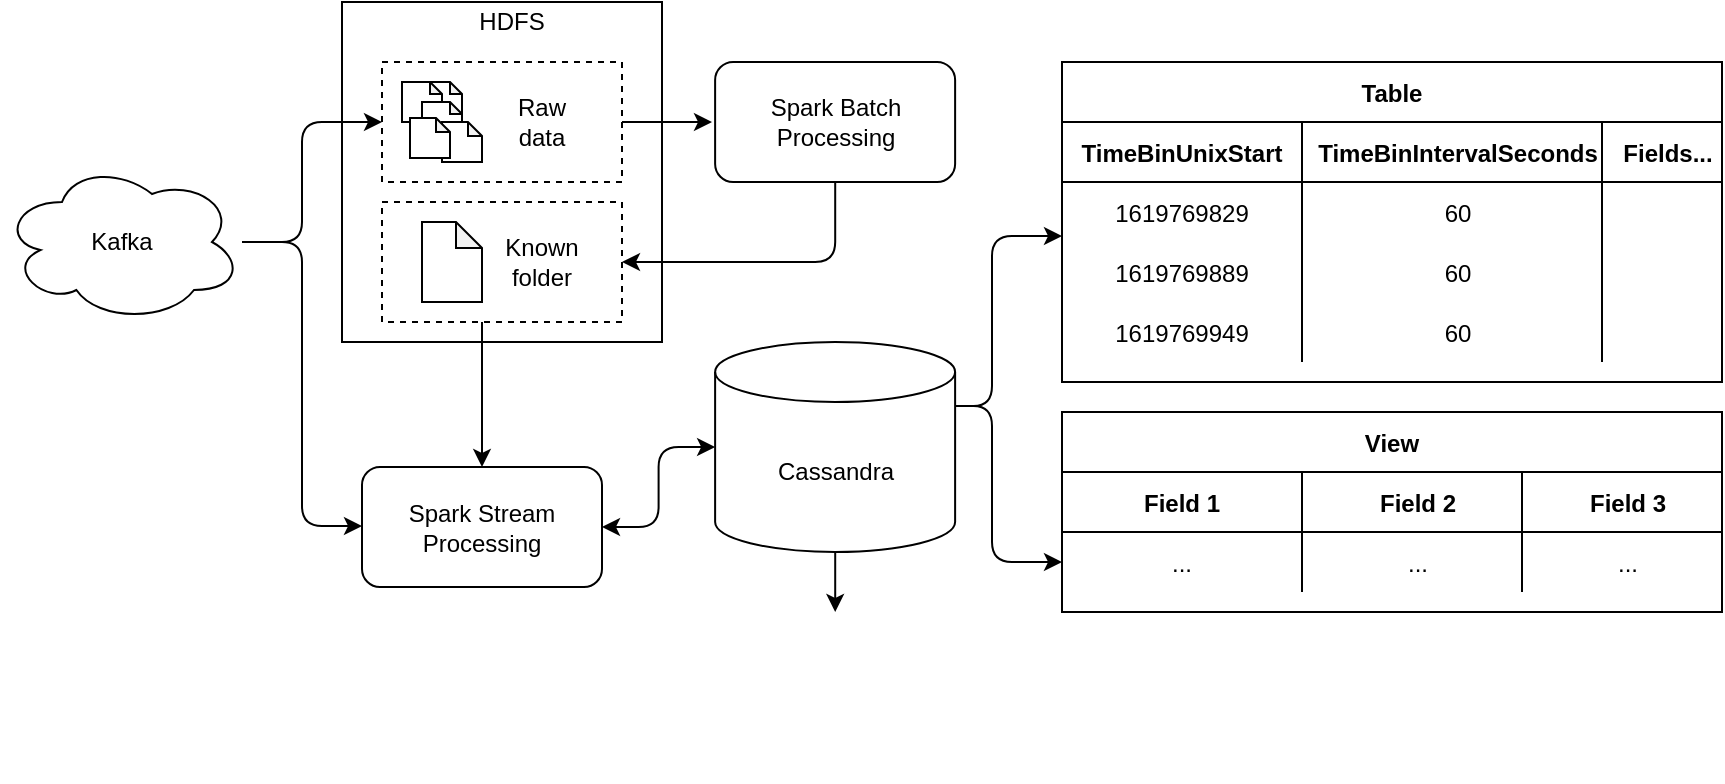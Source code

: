 <mxfile version="14.6.9" type="device"><diagram id="zPR2IvL-9yl-A87RdRUC" name="Page-1"><mxGraphModel dx="2272" dy="833" grid="1" gridSize="10" guides="1" tooltips="1" connect="1" arrows="1" fold="1" page="1" pageScale="1" pageWidth="850" pageHeight="1100" math="0" shadow="0"><root><mxCell id="0"/><mxCell id="1" parent="0"/><mxCell id="J2bBp4Mh6nhgFKbhzKyv-94" style="edgeStyle=orthogonalEdgeStyle;rounded=1;orthogonalLoop=1;jettySize=auto;html=1;entryX=-0.006;entryY=0.867;entryDx=0;entryDy=0;entryPerimeter=0;startArrow=none;startFill=0;endArrow=classic;endFill=1;" parent="1" source="J2bBp4Mh6nhgFKbhzKyv-21" edge="1"><mxGeometry relative="1" as="geometry"/></mxCell><mxCell id="J2bBp4Mh6nhgFKbhzKyv-128" value="" style="group" parent="1" vertex="1" connectable="0"><mxGeometry x="-5" y="210" width="860" height="390" as="geometry"/></mxCell><mxCell id="J2bBp4Mh6nhgFKbhzKyv-11" value="Kafka" style="ellipse;shape=cloud;whiteSpace=wrap;html=1;" parent="J2bBp4Mh6nhgFKbhzKyv-128" vertex="1"><mxGeometry y="80" width="120" height="80" as="geometry"/></mxCell><mxCell id="J2bBp4Mh6nhgFKbhzKyv-12" value="Spark Batch Processing" style="rounded=1;whiteSpace=wrap;html=1;" parent="J2bBp4Mh6nhgFKbhzKyv-128" vertex="1"><mxGeometry x="356.56" y="30" width="120" height="60" as="geometry"/></mxCell><mxCell id="J2bBp4Mh6nhgFKbhzKyv-17" value="Spark Stream Processing" style="rounded=1;whiteSpace=wrap;html=1;" parent="J2bBp4Mh6nhgFKbhzKyv-128" vertex="1"><mxGeometry x="180" y="232.5" width="120" height="60" as="geometry"/></mxCell><mxCell id="J2bBp4Mh6nhgFKbhzKyv-19" style="edgeStyle=orthogonalEdgeStyle;orthogonalLoop=1;jettySize=auto;html=1;entryX=0;entryY=0.5;entryDx=0;entryDy=0;rounded=1;" parent="J2bBp4Mh6nhgFKbhzKyv-128" source="J2bBp4Mh6nhgFKbhzKyv-11" target="J2bBp4Mh6nhgFKbhzKyv-17" edge="1"><mxGeometry as="geometry"><Array as="points"><mxPoint x="150" y="120"/><mxPoint x="150" y="262"/><mxPoint x="180" y="262"/></Array></mxGeometry></mxCell><mxCell id="J2bBp4Mh6nhgFKbhzKyv-21" value="Cassandra" style="shape=cylinder3;whiteSpace=wrap;html=1;boundedLbl=1;backgroundOutline=1;size=15;" parent="J2bBp4Mh6nhgFKbhzKyv-128" vertex="1"><mxGeometry x="356.56" y="170" width="120" height="105" as="geometry"/></mxCell><mxCell id="J2bBp4Mh6nhgFKbhzKyv-23" style="edgeStyle=orthogonalEdgeStyle;rounded=1;orthogonalLoop=1;jettySize=auto;html=1;entryX=0;entryY=0.5;entryDx=0;entryDy=0;entryPerimeter=0;startArrow=classic;startFill=1;endArrow=classic;endFill=1;" parent="J2bBp4Mh6nhgFKbhzKyv-128" source="J2bBp4Mh6nhgFKbhzKyv-17" target="J2bBp4Mh6nhgFKbhzKyv-21" edge="1"><mxGeometry as="geometry"/></mxCell><mxCell id="J2bBp4Mh6nhgFKbhzKyv-38" style="edgeStyle=orthogonalEdgeStyle;rounded=1;orthogonalLoop=1;jettySize=auto;html=1;entryX=0;entryY=-0.1;entryDx=0;entryDy=0;startArrow=none;startFill=0;endArrow=classic;endFill=1;entryPerimeter=0;" parent="J2bBp4Mh6nhgFKbhzKyv-128" source="J2bBp4Mh6nhgFKbhzKyv-21" target="J2bBp4Mh6nhgFKbhzKyv-67" edge="1"><mxGeometry as="geometry"><mxPoint x="510" y="280" as="targetPoint"/><Array as="points"><mxPoint x="495" y="202"/><mxPoint x="495" y="117"/></Array></mxGeometry></mxCell><mxCell id="J2bBp4Mh6nhgFKbhzKyv-60" value="Table" style="shape=table;startSize=30;container=1;collapsible=1;childLayout=tableLayout;fixedRows=1;rowLines=0;fontStyle=1;align=center;resizeLast=1;strokeColor=#000000;fillColor=none;" parent="J2bBp4Mh6nhgFKbhzKyv-128" vertex="1"><mxGeometry x="530" y="30" width="330" height="160" as="geometry"/></mxCell><mxCell id="J2bBp4Mh6nhgFKbhzKyv-61" value="" style="shape=partialRectangle;collapsible=0;dropTarget=0;pointerEvents=0;fillColor=none;top=0;left=0;bottom=1;right=0;points=[[0,0.5],[1,0.5]];portConstraint=eastwest;align=center;" parent="J2bBp4Mh6nhgFKbhzKyv-60" vertex="1"><mxGeometry y="30" width="330" height="30" as="geometry"/></mxCell><mxCell id="J2bBp4Mh6nhgFKbhzKyv-62" value="TimeBinUnixStart" style="shape=partialRectangle;connectable=0;fillColor=none;top=0;left=0;bottom=0;right=0;fontStyle=1;overflow=hidden;align=center;" parent="J2bBp4Mh6nhgFKbhzKyv-61" vertex="1"><mxGeometry width="120" height="30" as="geometry"/></mxCell><mxCell id="J2bBp4Mh6nhgFKbhzKyv-63" value="TimeBinIntervalSeconds" style="shape=partialRectangle;connectable=0;fillColor=none;top=0;left=0;bottom=0;right=0;align=center;spacingLeft=6;fontStyle=1;overflow=hidden;" parent="J2bBp4Mh6nhgFKbhzKyv-61" vertex="1"><mxGeometry x="120" width="150" height="30" as="geometry"/></mxCell><mxCell id="J2bBp4Mh6nhgFKbhzKyv-73" value="Fields..." style="shape=partialRectangle;connectable=0;fillColor=none;top=0;left=0;bottom=0;right=0;align=center;spacingLeft=6;fontStyle=1;overflow=hidden;" parent="J2bBp4Mh6nhgFKbhzKyv-61" vertex="1"><mxGeometry x="270" width="60" height="30" as="geometry"/></mxCell><mxCell id="J2bBp4Mh6nhgFKbhzKyv-64" value="" style="shape=partialRectangle;collapsible=0;dropTarget=0;pointerEvents=0;fillColor=none;top=0;left=0;bottom=0;right=0;points=[[0,0.5],[1,0.5]];portConstraint=eastwest;align=center;" parent="J2bBp4Mh6nhgFKbhzKyv-60" vertex="1"><mxGeometry y="60" width="330" height="30" as="geometry"/></mxCell><mxCell id="J2bBp4Mh6nhgFKbhzKyv-65" value="1619769829" style="shape=partialRectangle;connectable=0;fillColor=none;top=0;left=0;bottom=0;right=0;editable=1;overflow=hidden;align=center;" parent="J2bBp4Mh6nhgFKbhzKyv-64" vertex="1"><mxGeometry width="120" height="30" as="geometry"/></mxCell><mxCell id="J2bBp4Mh6nhgFKbhzKyv-66" value="60" style="shape=partialRectangle;connectable=0;fillColor=none;top=0;left=0;bottom=0;right=0;align=center;spacingLeft=6;overflow=hidden;" parent="J2bBp4Mh6nhgFKbhzKyv-64" vertex="1"><mxGeometry x="120" width="150" height="30" as="geometry"/></mxCell><mxCell id="J2bBp4Mh6nhgFKbhzKyv-74" style="shape=partialRectangle;connectable=0;fillColor=none;top=0;left=0;bottom=0;right=0;align=center;spacingLeft=6;overflow=hidden;" parent="J2bBp4Mh6nhgFKbhzKyv-64" vertex="1"><mxGeometry x="270" width="60" height="30" as="geometry"/></mxCell><mxCell id="J2bBp4Mh6nhgFKbhzKyv-67" value="" style="shape=partialRectangle;collapsible=0;dropTarget=0;pointerEvents=0;fillColor=none;top=0;left=0;bottom=0;right=0;points=[[0,0.5],[1,0.5]];portConstraint=eastwest;align=center;" parent="J2bBp4Mh6nhgFKbhzKyv-60" vertex="1"><mxGeometry y="90" width="330" height="30" as="geometry"/></mxCell><mxCell id="J2bBp4Mh6nhgFKbhzKyv-68" value="1619769889" style="shape=partialRectangle;connectable=0;fillColor=none;top=0;left=0;bottom=0;right=0;editable=1;overflow=hidden;align=center;" parent="J2bBp4Mh6nhgFKbhzKyv-67" vertex="1"><mxGeometry width="120" height="30" as="geometry"/></mxCell><mxCell id="J2bBp4Mh6nhgFKbhzKyv-69" value="60" style="shape=partialRectangle;connectable=0;fillColor=none;top=0;left=0;bottom=0;right=0;align=center;spacingLeft=6;overflow=hidden;" parent="J2bBp4Mh6nhgFKbhzKyv-67" vertex="1"><mxGeometry x="120" width="150" height="30" as="geometry"/></mxCell><mxCell id="J2bBp4Mh6nhgFKbhzKyv-75" style="shape=partialRectangle;connectable=0;fillColor=none;top=0;left=0;bottom=0;right=0;align=center;spacingLeft=6;overflow=hidden;" parent="J2bBp4Mh6nhgFKbhzKyv-67" vertex="1"><mxGeometry x="270" width="60" height="30" as="geometry"/></mxCell><mxCell id="J2bBp4Mh6nhgFKbhzKyv-70" value="" style="shape=partialRectangle;collapsible=0;dropTarget=0;pointerEvents=0;fillColor=none;top=0;left=0;bottom=0;right=0;points=[[0,0.5],[1,0.5]];portConstraint=eastwest;align=center;" parent="J2bBp4Mh6nhgFKbhzKyv-60" vertex="1"><mxGeometry y="120" width="330" height="30" as="geometry"/></mxCell><mxCell id="J2bBp4Mh6nhgFKbhzKyv-71" value="1619769949" style="shape=partialRectangle;connectable=0;fillColor=none;top=0;left=0;bottom=0;right=0;editable=1;overflow=hidden;align=center;" parent="J2bBp4Mh6nhgFKbhzKyv-70" vertex="1"><mxGeometry width="120" height="30" as="geometry"/></mxCell><mxCell id="J2bBp4Mh6nhgFKbhzKyv-72" value="60" style="shape=partialRectangle;connectable=0;fillColor=none;top=0;left=0;bottom=0;right=0;align=center;spacingLeft=6;overflow=hidden;" parent="J2bBp4Mh6nhgFKbhzKyv-70" vertex="1"><mxGeometry x="120" width="150" height="30" as="geometry"/></mxCell><mxCell id="J2bBp4Mh6nhgFKbhzKyv-76" style="shape=partialRectangle;connectable=0;fillColor=none;top=0;left=0;bottom=0;right=0;align=center;spacingLeft=6;overflow=hidden;" parent="J2bBp4Mh6nhgFKbhzKyv-70" vertex="1"><mxGeometry x="270" width="60" height="30" as="geometry"/></mxCell><mxCell id="J2bBp4Mh6nhgFKbhzKyv-77" value="View" style="shape=table;startSize=30;container=1;collapsible=1;childLayout=tableLayout;fixedRows=1;rowLines=0;fontStyle=1;align=center;resizeLast=1;strokeColor=#000000;fillColor=none;" parent="J2bBp4Mh6nhgFKbhzKyv-128" vertex="1"><mxGeometry x="530" y="205" width="330" height="100" as="geometry"/></mxCell><mxCell id="J2bBp4Mh6nhgFKbhzKyv-78" value="" style="shape=partialRectangle;collapsible=0;dropTarget=0;pointerEvents=0;fillColor=none;top=0;left=0;bottom=1;right=0;points=[[0,0.5],[1,0.5]];portConstraint=eastwest;align=center;" parent="J2bBp4Mh6nhgFKbhzKyv-77" vertex="1"><mxGeometry y="30" width="330" height="30" as="geometry"/></mxCell><mxCell id="J2bBp4Mh6nhgFKbhzKyv-79" value="Field 1" style="shape=partialRectangle;connectable=0;fillColor=none;top=0;left=0;bottom=0;right=0;fontStyle=1;overflow=hidden;align=center;" parent="J2bBp4Mh6nhgFKbhzKyv-78" vertex="1"><mxGeometry width="120" height="30" as="geometry"/></mxCell><mxCell id="J2bBp4Mh6nhgFKbhzKyv-80" value="Field 2" style="shape=partialRectangle;connectable=0;fillColor=none;top=0;left=0;bottom=0;right=0;align=center;spacingLeft=6;fontStyle=1;overflow=hidden;" parent="J2bBp4Mh6nhgFKbhzKyv-78" vertex="1"><mxGeometry x="120" width="110" height="30" as="geometry"/></mxCell><mxCell id="J2bBp4Mh6nhgFKbhzKyv-81" value="Field 3" style="shape=partialRectangle;connectable=0;fillColor=none;top=0;left=0;bottom=0;right=0;align=center;spacingLeft=6;fontStyle=1;overflow=hidden;" parent="J2bBp4Mh6nhgFKbhzKyv-78" vertex="1"><mxGeometry x="230" width="100" height="30" as="geometry"/></mxCell><mxCell id="J2bBp4Mh6nhgFKbhzKyv-90" value="" style="shape=partialRectangle;collapsible=0;dropTarget=0;pointerEvents=0;fillColor=none;top=0;left=0;bottom=0;right=0;points=[[0,0.5],[1,0.5]];portConstraint=eastwest;align=center;" parent="J2bBp4Mh6nhgFKbhzKyv-77" vertex="1"><mxGeometry y="60" width="330" height="30" as="geometry"/></mxCell><mxCell id="J2bBp4Mh6nhgFKbhzKyv-91" value="..." style="shape=partialRectangle;connectable=0;fillColor=none;top=0;left=0;bottom=0;right=0;editable=1;overflow=hidden;align=center;" parent="J2bBp4Mh6nhgFKbhzKyv-90" vertex="1"><mxGeometry width="120" height="30" as="geometry"/></mxCell><mxCell id="J2bBp4Mh6nhgFKbhzKyv-92" value="..." style="shape=partialRectangle;connectable=0;fillColor=none;top=0;left=0;bottom=0;right=0;align=center;spacingLeft=6;overflow=hidden;" parent="J2bBp4Mh6nhgFKbhzKyv-90" vertex="1"><mxGeometry x="120" width="110" height="30" as="geometry"/></mxCell><mxCell id="J2bBp4Mh6nhgFKbhzKyv-93" value="..." style="shape=partialRectangle;connectable=0;fillColor=none;top=0;left=0;bottom=0;right=0;align=center;spacingLeft=6;overflow=hidden;" parent="J2bBp4Mh6nhgFKbhzKyv-90" vertex="1"><mxGeometry x="230" width="100" height="30" as="geometry"/></mxCell><mxCell id="J2bBp4Mh6nhgFKbhzKyv-98" style="edgeStyle=orthogonalEdgeStyle;rounded=1;orthogonalLoop=1;jettySize=auto;html=1;entryX=0;entryY=0.5;entryDx=0;entryDy=0;startArrow=none;startFill=0;endArrow=classic;endFill=1;" parent="J2bBp4Mh6nhgFKbhzKyv-128" source="J2bBp4Mh6nhgFKbhzKyv-21" target="J2bBp4Mh6nhgFKbhzKyv-90" edge="1"><mxGeometry as="geometry"><Array as="points"><mxPoint x="495" y="202"/><mxPoint x="495" y="280"/></Array></mxGeometry></mxCell><mxCell id="J2bBp4Mh6nhgFKbhzKyv-13" value="" style="rounded=0;whiteSpace=wrap;html=1;spacingLeft=130;" parent="J2bBp4Mh6nhgFKbhzKyv-128" vertex="1"><mxGeometry x="170" width="160" height="170" as="geometry"/></mxCell><mxCell id="J2bBp4Mh6nhgFKbhzKyv-30" value="" style="group" parent="J2bBp4Mh6nhgFKbhzKyv-128" vertex="1" connectable="0"><mxGeometry x="190" y="100" width="120" height="60" as="geometry"/></mxCell><mxCell id="J2bBp4Mh6nhgFKbhzKyv-24" value="" style="shape=note;whiteSpace=wrap;html=1;backgroundOutline=1;darkOpacity=0.05;size=13;" parent="J2bBp4Mh6nhgFKbhzKyv-30" vertex="1"><mxGeometry x="20" y="10" width="30" height="40" as="geometry"/></mxCell><mxCell id="J2bBp4Mh6nhgFKbhzKyv-25" value="Known&lt;br&gt;folder" style="text;html=1;strokeColor=none;fillColor=none;align=center;verticalAlign=middle;whiteSpace=wrap;rounded=0;" parent="J2bBp4Mh6nhgFKbhzKyv-30" vertex="1"><mxGeometry x="60" y="20" width="40" height="20" as="geometry"/></mxCell><mxCell id="J2bBp4Mh6nhgFKbhzKyv-29" value="" style="rounded=0;whiteSpace=wrap;html=1;dashed=1;strokeColor=#000000;fillColor=none;" parent="J2bBp4Mh6nhgFKbhzKyv-30" vertex="1"><mxGeometry width="120" height="60" as="geometry"/></mxCell><mxCell id="J2bBp4Mh6nhgFKbhzKyv-31" value="HDFS" style="text;html=1;strokeColor=none;fillColor=none;align=center;verticalAlign=middle;whiteSpace=wrap;rounded=0;dashed=1;" parent="J2bBp4Mh6nhgFKbhzKyv-128" vertex="1"><mxGeometry x="235" width="40" height="20" as="geometry"/></mxCell><mxCell id="J2bBp4Mh6nhgFKbhzKyv-108" value="" style="group" parent="J2bBp4Mh6nhgFKbhzKyv-128" vertex="1" connectable="0"><mxGeometry x="190" y="30" width="120" height="60" as="geometry"/></mxCell><mxCell id="J2bBp4Mh6nhgFKbhzKyv-107" value="" style="shape=note;whiteSpace=wrap;html=1;backgroundOutline=1;darkOpacity=0.05;size=6;" parent="J2bBp4Mh6nhgFKbhzKyv-108" vertex="1"><mxGeometry x="20" y="10" width="20" height="20" as="geometry"/></mxCell><mxCell id="J2bBp4Mh6nhgFKbhzKyv-103" value="" style="rounded=0;whiteSpace=wrap;html=1;dashed=1;strokeColor=#000000;fillColor=none;" parent="J2bBp4Mh6nhgFKbhzKyv-108" vertex="1"><mxGeometry width="120" height="60" as="geometry"/></mxCell><mxCell id="J2bBp4Mh6nhgFKbhzKyv-101" value="" style="shape=note;whiteSpace=wrap;html=1;backgroundOutline=1;darkOpacity=0.05;size=6;" parent="J2bBp4Mh6nhgFKbhzKyv-108" vertex="1"><mxGeometry x="10" y="10" width="20" height="20" as="geometry"/></mxCell><mxCell id="J2bBp4Mh6nhgFKbhzKyv-102" value="Raw data" style="text;html=1;strokeColor=none;fillColor=none;align=center;verticalAlign=middle;whiteSpace=wrap;rounded=0;" parent="J2bBp4Mh6nhgFKbhzKyv-108" vertex="1"><mxGeometry x="60" y="20" width="40" height="20" as="geometry"/></mxCell><mxCell id="J2bBp4Mh6nhgFKbhzKyv-104" value="" style="shape=note;whiteSpace=wrap;html=1;backgroundOutline=1;darkOpacity=0.05;size=6;" parent="J2bBp4Mh6nhgFKbhzKyv-108" vertex="1"><mxGeometry x="20" y="20" width="20" height="20" as="geometry"/></mxCell><mxCell id="J2bBp4Mh6nhgFKbhzKyv-105" value="" style="shape=note;whiteSpace=wrap;html=1;backgroundOutline=1;darkOpacity=0.05;size=7;" parent="J2bBp4Mh6nhgFKbhzKyv-108" vertex="1"><mxGeometry x="30" y="30" width="20" height="20" as="geometry"/></mxCell><mxCell id="J2bBp4Mh6nhgFKbhzKyv-106" value="" style="shape=note;whiteSpace=wrap;html=1;backgroundOutline=1;darkOpacity=0.05;size=7;" parent="J2bBp4Mh6nhgFKbhzKyv-108" vertex="1"><mxGeometry x="14" y="28" width="20" height="20" as="geometry"/></mxCell><mxCell id="J2bBp4Mh6nhgFKbhzKyv-111" style="edgeStyle=orthogonalEdgeStyle;rounded=1;orthogonalLoop=1;jettySize=auto;html=1;startArrow=none;startFill=0;endArrow=classic;endFill=1;" parent="J2bBp4Mh6nhgFKbhzKyv-128" source="J2bBp4Mh6nhgFKbhzKyv-103" edge="1"><mxGeometry as="geometry"><mxPoint x="355" y="60" as="targetPoint"/></mxGeometry></mxCell><mxCell id="J2bBp4Mh6nhgFKbhzKyv-112" style="edgeStyle=orthogonalEdgeStyle;rounded=1;orthogonalLoop=1;jettySize=auto;html=1;entryX=1;entryY=0.5;entryDx=0;entryDy=0;startArrow=none;startFill=0;endArrow=classic;endFill=1;" parent="J2bBp4Mh6nhgFKbhzKyv-128" source="J2bBp4Mh6nhgFKbhzKyv-12" target="J2bBp4Mh6nhgFKbhzKyv-29" edge="1"><mxGeometry as="geometry"><Array as="points"><mxPoint x="417" y="130"/></Array></mxGeometry></mxCell><mxCell id="J2bBp4Mh6nhgFKbhzKyv-20" style="edgeStyle=orthogonalEdgeStyle;rounded=1;orthogonalLoop=1;jettySize=auto;html=1;entryX=0.5;entryY=0;entryDx=0;entryDy=0;startArrow=none;startFill=0;endArrow=classic;endFill=1;" parent="J2bBp4Mh6nhgFKbhzKyv-128" source="J2bBp4Mh6nhgFKbhzKyv-29" target="J2bBp4Mh6nhgFKbhzKyv-17" edge="1"><mxGeometry as="geometry"><Array as="points"><mxPoint x="240" y="120"/><mxPoint x="240" y="120"/></Array></mxGeometry></mxCell><mxCell id="J2bBp4Mh6nhgFKbhzKyv-14" style="edgeStyle=orthogonalEdgeStyle;orthogonalLoop=1;jettySize=auto;html=1;rounded=1;" parent="J2bBp4Mh6nhgFKbhzKyv-128" source="J2bBp4Mh6nhgFKbhzKyv-11" target="J2bBp4Mh6nhgFKbhzKyv-103" edge="1"><mxGeometry as="geometry"><Array as="points"><mxPoint x="150" y="120"/><mxPoint x="150" y="60"/></Array></mxGeometry></mxCell><mxCell id="J2bBp4Mh6nhgFKbhzKyv-124" value="" style="shape=image;verticalLabelPosition=bottom;labelBackgroundColor=#ffffff;verticalAlign=top;aspect=fixed;imageAspect=0;image=https://icon-library.com/images/icon-for-dashboard/icon-for-dashboard-1.jpg;" parent="J2bBp4Mh6nhgFKbhzKyv-128" vertex="1"><mxGeometry x="365.87" y="305" width="101.38" height="85" as="geometry"/></mxCell><mxCell id="J2bBp4Mh6nhgFKbhzKyv-127" style="edgeStyle=orthogonalEdgeStyle;rounded=1;orthogonalLoop=1;jettySize=auto;html=1;startArrow=none;startFill=0;endArrow=classic;endFill=1;" parent="J2bBp4Mh6nhgFKbhzKyv-128" source="J2bBp4Mh6nhgFKbhzKyv-21" target="J2bBp4Mh6nhgFKbhzKyv-124" edge="1"><mxGeometry relative="1" as="geometry"/></mxCell></root></mxGraphModel></diagram></mxfile>